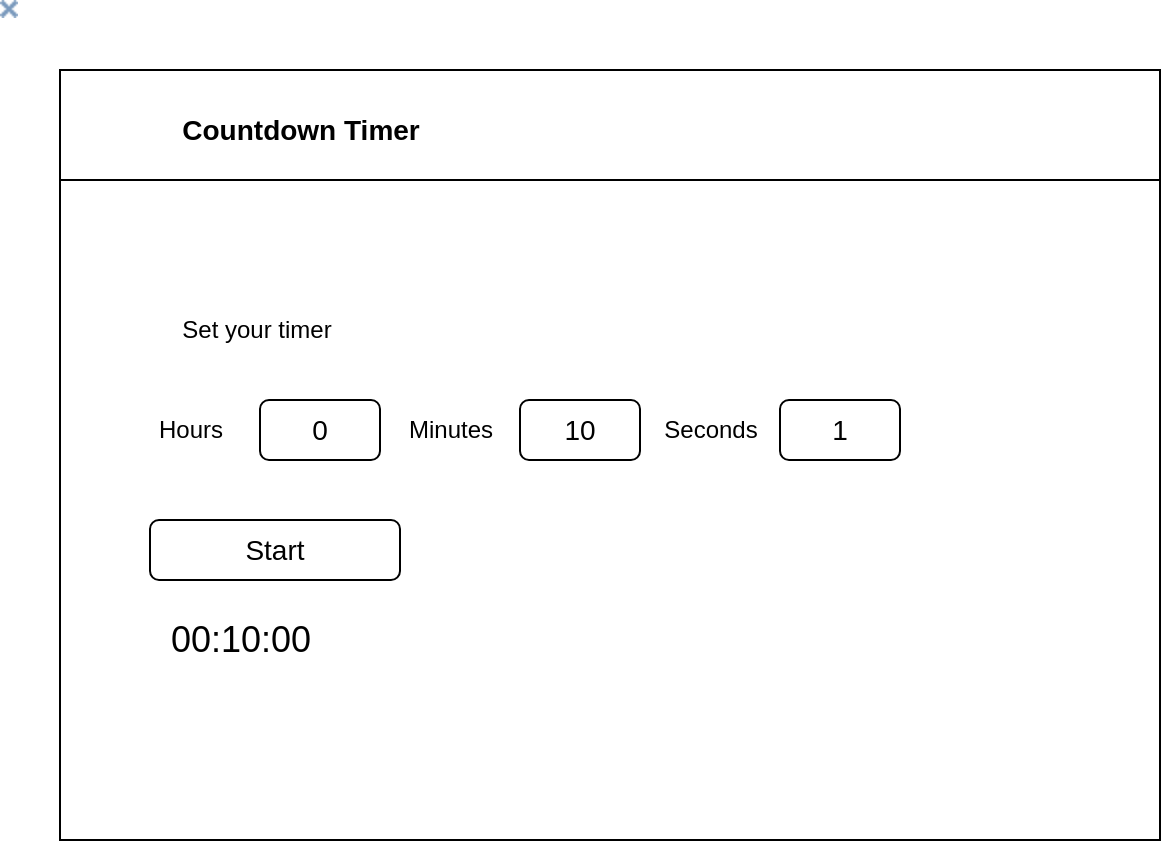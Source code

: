 <mxfile>
    <diagram id="lWIjl8X-z4Djjro9cqJt" name="Page-1">
        <mxGraphModel dx="615" dy="478" grid="1" gridSize="10" guides="1" tooltips="1" connect="1" arrows="1" fold="1" page="1" pageScale="1" pageWidth="827" pageHeight="1169" math="0" shadow="0">
            <root>
                <mxCell id="0"/>
                <mxCell id="1" parent="0"/>
                <mxCell id="21" value="" style="rounded=0;whiteSpace=wrap;html=1;" parent="1" vertex="1">
                    <mxGeometry x="30" y="35" width="550" height="385" as="geometry"/>
                </mxCell>
                <mxCell id="22" value="" style="rounded=0;whiteSpace=wrap;html=1;" parent="1" vertex="1">
                    <mxGeometry x="30" y="35" width="550" height="55" as="geometry"/>
                </mxCell>
                <mxCell id="3" value="Set your timer" style="text;html=1;align=center;verticalAlign=middle;resizable=0;points=[];autosize=1;strokeColor=none;fillColor=none;" parent="1" vertex="1">
                    <mxGeometry x="77.5" y="150" width="100" height="30" as="geometry"/>
                </mxCell>
                <mxCell id="4" value="Start" style="rounded=1;whiteSpace=wrap;html=1;fontSize=14;" parent="1" vertex="1">
                    <mxGeometry x="75" y="260" width="125" height="30" as="geometry"/>
                </mxCell>
                <mxCell id="7" value="0" style="rounded=1;whiteSpace=wrap;html=1;fontSize=14;" parent="1" vertex="1">
                    <mxGeometry x="130" y="200" width="60" height="30" as="geometry"/>
                </mxCell>
                <mxCell id="8" value="&lt;font style=&quot;font-size: 14px;&quot;&gt;&lt;b&gt;Countdown Timer&lt;/b&gt;&lt;/font&gt;" style="text;html=1;align=center;verticalAlign=middle;resizable=0;points=[];autosize=1;strokeColor=none;fillColor=none;fontSize=14;" parent="1" vertex="1">
                    <mxGeometry x="75" y="50" width="150" height="30" as="geometry"/>
                </mxCell>
                <mxCell id="11" value="10" style="rounded=1;whiteSpace=wrap;html=1;fontSize=14;" parent="1" vertex="1">
                    <mxGeometry x="260" y="200" width="60" height="30" as="geometry"/>
                </mxCell>
                <mxCell id="12" value="1" style="rounded=1;whiteSpace=wrap;html=1;fontSize=14;" parent="1" vertex="1">
                    <mxGeometry x="390" y="200" width="60" height="30" as="geometry"/>
                </mxCell>
                <mxCell id="14" value="Hours" style="text;html=1;align=center;verticalAlign=middle;resizable=0;points=[];autosize=1;strokeColor=none;fillColor=none;" parent="1" vertex="1">
                    <mxGeometry x="65" y="200" width="60" height="30" as="geometry"/>
                </mxCell>
                <mxCell id="15" value="Minutes" style="text;html=1;align=center;verticalAlign=middle;resizable=0;points=[];autosize=1;strokeColor=none;fillColor=none;" parent="1" vertex="1">
                    <mxGeometry x="190" y="200" width="70" height="30" as="geometry"/>
                </mxCell>
                <mxCell id="18" value="Seconds" style="text;html=1;align=center;verticalAlign=middle;resizable=0;points=[];autosize=1;strokeColor=none;fillColor=none;" parent="1" vertex="1">
                    <mxGeometry x="320" y="200" width="70" height="30" as="geometry"/>
                </mxCell>
                <mxCell id="19" value="" style="shape=image;verticalLabelPosition=bottom;labelBackgroundColor=default;verticalAlign=top;aspect=fixed;imageAspect=0;image=data:image/png,iVBORw0KGgoAAAANSUhEUgAAAAkAAAAJAQMAAADaX5RTAAAABlBMVEV7mr3///+wksspAAAAAnRSTlP/AOW3MEoAAAAdSURBVAgdY9jXwCDDwNDRwHCwgeExmASygSL7GgB12QiqNHZZIwAAAABJRU5ErkJggg==;" parent="1" vertex="1">
                    <mxGeometry width="9" height="9" as="geometry"/>
                </mxCell>
                <mxCell id="20" value="00:10:00" style="text;html=1;align=center;verticalAlign=middle;resizable=0;points=[];autosize=1;strokeColor=none;fillColor=none;fontSize=18;" parent="1" vertex="1">
                    <mxGeometry x="75" y="300" width="90" height="40" as="geometry"/>
                </mxCell>
            </root>
        </mxGraphModel>
    </diagram>
</mxfile>